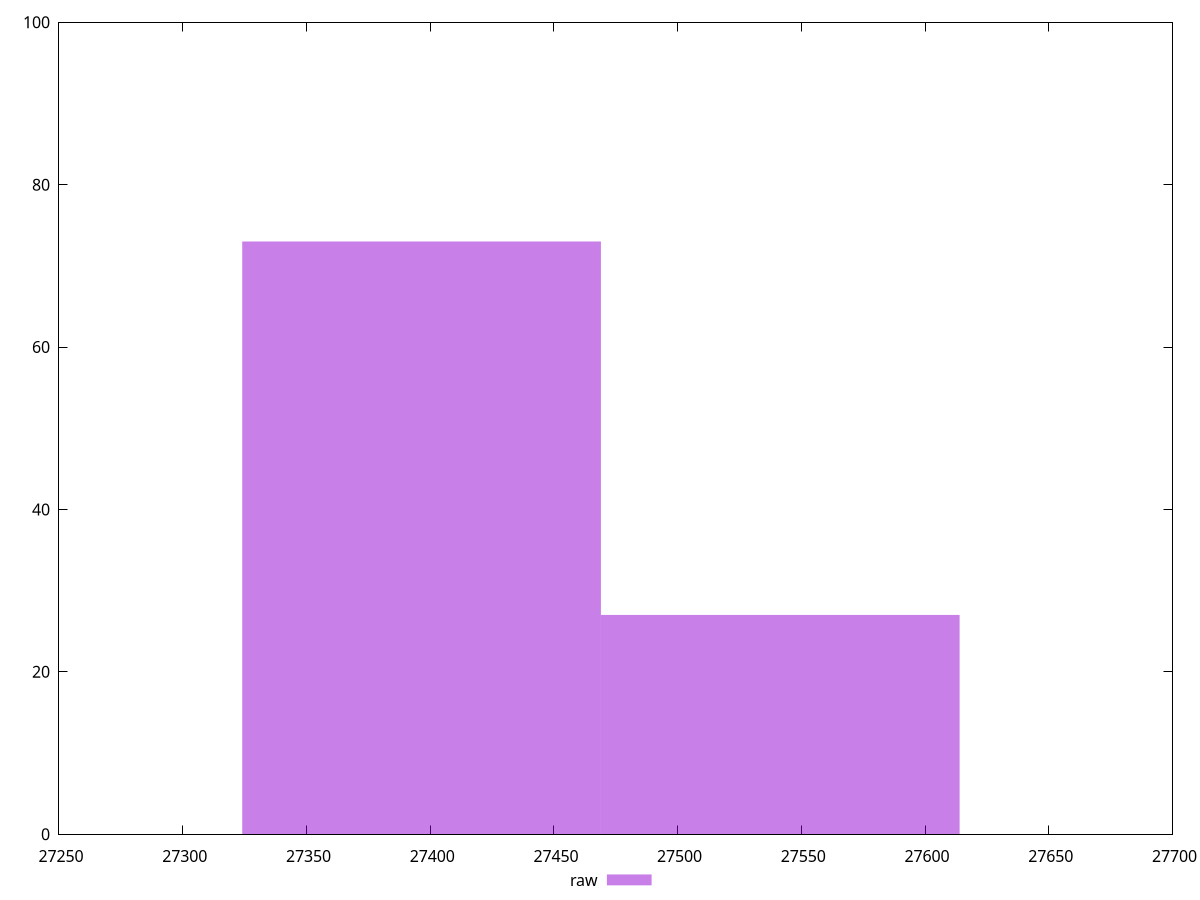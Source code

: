 reset
set terminal svg size 640, 490 enhanced background rgb 'white'
set output "reprap/uses-webp-images/samples/pages+cached+noexternal+nofonts/raw/histogram.svg"

$raw <<EOF
27396.527814076806 73
27541.48298769626 27
EOF

set key outside below
set boxwidth 144.955173619454
set yrange [0:100]
set style fill transparent solid 0.5 noborder

plot \
  $raw title "raw" with boxes, \


reset